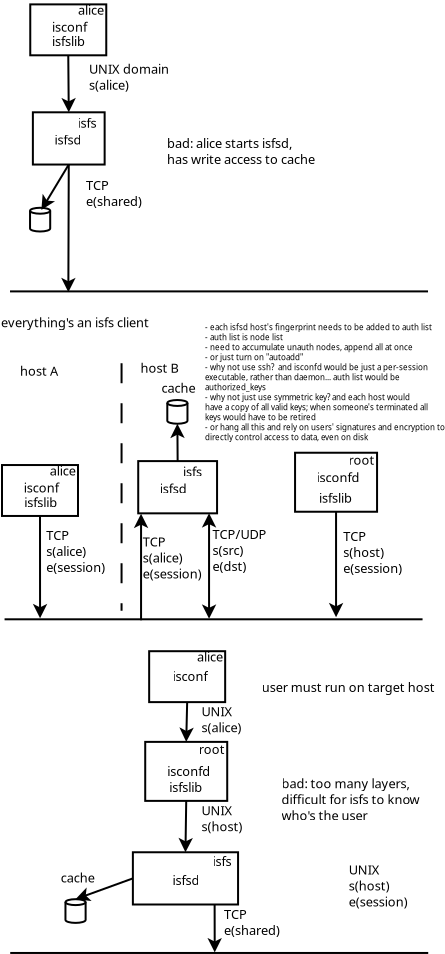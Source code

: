 <?xml version="1.0" encoding="UTF-8"?>
<dia:diagram xmlns:dia="http://www.lysator.liu.se/~alla/dia/">
  <dia:layer name="Background" visible="true">
    <dia:object type="Standard - Line" version="0" id="O0">
      <dia:attribute name="obj_pos">
        <dia:point val="1.373,15.487"/>
      </dia:attribute>
      <dia:attribute name="obj_bb">
        <dia:rectangle val="1.323,15.437;22.323,15.537"/>
      </dia:attribute>
      <dia:attribute name="conn_endpoints">
        <dia:point val="1.373,15.487"/>
        <dia:point val="22.273,15.487"/>
      </dia:attribute>
      <dia:attribute name="numcp">
        <dia:int val="1"/>
      </dia:attribute>
    </dia:object>
    <dia:object type="Network - Storage" version="0" id="O1">
      <dia:attribute name="obj_pos">
        <dia:point val="2.374,11.306"/>
      </dia:attribute>
      <dia:attribute name="obj_bb">
        <dia:rectangle val="2.324,11.256;3.432,13.442"/>
      </dia:attribute>
      <dia:attribute name="elem_corner">
        <dia:point val="2.374,11.306"/>
      </dia:attribute>
      <dia:attribute name="elem_width">
        <dia:real val="1.008"/>
      </dia:attribute>
      <dia:attribute name="elem_height">
        <dia:real val="1.186"/>
      </dia:attribute>
      <dia:attribute name="line_width">
        <dia:real val="0.1"/>
      </dia:attribute>
      <dia:attribute name="line_colour">
        <dia:color val="#000000"/>
      </dia:attribute>
      <dia:attribute name="fill_colour">
        <dia:color val="#ffffff"/>
      </dia:attribute>
      <dia:attribute name="show_background">
        <dia:boolean val="true"/>
      </dia:attribute>
      <dia:attribute name="line_style">
        <dia:enum val="0"/>
        <dia:real val="1"/>
      </dia:attribute>
      <dia:attribute name="text">
        <dia:composite type="text">
          <dia:attribute name="string">
            <dia:string>##</dia:string>
          </dia:attribute>
          <dia:attribute name="font">
            <dia:font family="sans" style="0" name="Helvetica"/>
          </dia:attribute>
          <dia:attribute name="height">
            <dia:real val="0.8"/>
          </dia:attribute>
          <dia:attribute name="pos">
            <dia:point val="2.967,13.142"/>
          </dia:attribute>
          <dia:attribute name="color">
            <dia:color val="#000000"/>
          </dia:attribute>
          <dia:attribute name="alignment">
            <dia:enum val="1"/>
          </dia:attribute>
        </dia:composite>
      </dia:attribute>
      <dia:attribute name="flip_horizontal">
        <dia:boolean val="false"/>
      </dia:attribute>
      <dia:attribute name="flip_vertical">
        <dia:boolean val="false"/>
      </dia:attribute>
    </dia:object>
    <dia:object type="Standard - Line" version="0" id="O2">
      <dia:attribute name="obj_pos">
        <dia:point val="4.31,9.143"/>
      </dia:attribute>
      <dia:attribute name="obj_bb">
        <dia:rectangle val="2.487,9.075;4.378,11.714"/>
      </dia:attribute>
      <dia:attribute name="conn_endpoints">
        <dia:point val="4.31,9.143"/>
        <dia:point val="2.941,11.413"/>
      </dia:attribute>
      <dia:attribute name="numcp">
        <dia:int val="1"/>
      </dia:attribute>
      <dia:attribute name="end_arrow">
        <dia:enum val="22"/>
      </dia:attribute>
      <dia:attribute name="end_arrow_length">
        <dia:real val="0.5"/>
      </dia:attribute>
      <dia:attribute name="end_arrow_width">
        <dia:real val="0.5"/>
      </dia:attribute>
      <dia:connections>
        <dia:connection handle="0" to="O7" connection="6"/>
      </dia:connections>
    </dia:object>
    <dia:object type="Standard - Line" version="0" id="O3">
      <dia:attribute name="obj_pos">
        <dia:point val="4.31,9.143"/>
      </dia:attribute>
      <dia:attribute name="obj_bb">
        <dia:rectangle val="3.788,9.093;4.789,15.578"/>
      </dia:attribute>
      <dia:attribute name="conn_endpoints">
        <dia:point val="4.31,9.143"/>
        <dia:point val="4.289,15.526"/>
      </dia:attribute>
      <dia:attribute name="numcp">
        <dia:int val="1"/>
      </dia:attribute>
      <dia:attribute name="end_arrow">
        <dia:enum val="22"/>
      </dia:attribute>
      <dia:attribute name="end_arrow_length">
        <dia:real val="0.5"/>
      </dia:attribute>
      <dia:attribute name="end_arrow_width">
        <dia:real val="0.5"/>
      </dia:attribute>
      <dia:connections>
        <dia:connection handle="0" to="O7" connection="6"/>
      </dia:connections>
    </dia:object>
    <dia:object type="Standard - Line" version="0" id="O4">
      <dia:attribute name="obj_pos">
        <dia:point val="4.285,3.682"/>
      </dia:attribute>
      <dia:attribute name="obj_bb">
        <dia:rectangle val="3.809,3.632;4.81,6.586"/>
      </dia:attribute>
      <dia:attribute name="conn_endpoints">
        <dia:point val="4.285,3.682"/>
        <dia:point val="4.31,6.532"/>
      </dia:attribute>
      <dia:attribute name="numcp">
        <dia:int val="1"/>
      </dia:attribute>
      <dia:attribute name="end_arrow">
        <dia:enum val="22"/>
      </dia:attribute>
      <dia:attribute name="end_arrow_length">
        <dia:real val="0.5"/>
      </dia:attribute>
      <dia:attribute name="end_arrow_width">
        <dia:real val="0.5"/>
      </dia:attribute>
      <dia:connections>
        <dia:connection handle="0" to="O10" connection="6"/>
        <dia:connection handle="1" to="O7" connection="1"/>
      </dia:connections>
    </dia:object>
    <dia:object type="Standard - Text" version="0" id="O5">
      <dia:attribute name="obj_pos">
        <dia:point val="5.317,4.604"/>
      </dia:attribute>
      <dia:attribute name="obj_bb">
        <dia:rectangle val="5.317,3.954;9.367,5.704"/>
      </dia:attribute>
      <dia:attribute name="text">
        <dia:composite type="text">
          <dia:attribute name="string">
            <dia:string>#UNIX domain
s(alice)#</dia:string>
          </dia:attribute>
          <dia:attribute name="font">
            <dia:font family="sans" style="0" name="Helvetica"/>
          </dia:attribute>
          <dia:attribute name="height">
            <dia:real val="0.8"/>
          </dia:attribute>
          <dia:attribute name="pos">
            <dia:point val="5.317,4.604"/>
          </dia:attribute>
          <dia:attribute name="color">
            <dia:color val="#000000"/>
          </dia:attribute>
          <dia:attribute name="alignment">
            <dia:enum val="0"/>
          </dia:attribute>
        </dia:composite>
      </dia:attribute>
    </dia:object>
    <dia:object type="Standard - Text" version="0" id="O6">
      <dia:attribute name="obj_pos">
        <dia:point val="5.175,10.42"/>
      </dia:attribute>
      <dia:attribute name="obj_bb">
        <dia:rectangle val="5.175,9.77;8.275,11.52"/>
      </dia:attribute>
      <dia:attribute name="text">
        <dia:composite type="text">
          <dia:attribute name="string">
            <dia:string>#TCP
e(shared)#</dia:string>
          </dia:attribute>
          <dia:attribute name="font">
            <dia:font family="sans" style="0" name="Helvetica"/>
          </dia:attribute>
          <dia:attribute name="height">
            <dia:real val="0.8"/>
          </dia:attribute>
          <dia:attribute name="pos">
            <dia:point val="5.175,10.42"/>
          </dia:attribute>
          <dia:attribute name="color">
            <dia:color val="#000000"/>
          </dia:attribute>
          <dia:attribute name="alignment">
            <dia:enum val="0"/>
          </dia:attribute>
        </dia:composite>
      </dia:attribute>
    </dia:object>
    <dia:object type="Standard - Box" version="0" id="O7">
      <dia:attribute name="obj_pos">
        <dia:point val="2.516,6.532"/>
      </dia:attribute>
      <dia:attribute name="obj_bb">
        <dia:rectangle val="2.466,6.482;6.154,9.193"/>
      </dia:attribute>
      <dia:attribute name="elem_corner">
        <dia:point val="2.516,6.532"/>
      </dia:attribute>
      <dia:attribute name="elem_width">
        <dia:real val="3.588"/>
      </dia:attribute>
      <dia:attribute name="elem_height">
        <dia:real val="2.612"/>
      </dia:attribute>
      <dia:attribute name="show_background">
        <dia:boolean val="true"/>
      </dia:attribute>
    </dia:object>
    <dia:object type="Standard - Text" version="0" id="O8">
      <dia:attribute name="obj_pos">
        <dia:point val="3.594,8.148"/>
      </dia:attribute>
      <dia:attribute name="obj_bb">
        <dia:rectangle val="3.594,7.498;5.044,8.448"/>
      </dia:attribute>
      <dia:attribute name="text">
        <dia:composite type="text">
          <dia:attribute name="string">
            <dia:string>#isfsd#</dia:string>
          </dia:attribute>
          <dia:attribute name="font">
            <dia:font family="sans" style="0" name="Helvetica"/>
          </dia:attribute>
          <dia:attribute name="height">
            <dia:real val="0.8"/>
          </dia:attribute>
          <dia:attribute name="pos">
            <dia:point val="3.594,8.148"/>
          </dia:attribute>
          <dia:attribute name="color">
            <dia:color val="#000000"/>
          </dia:attribute>
          <dia:attribute name="alignment">
            <dia:enum val="0"/>
          </dia:attribute>
        </dia:composite>
      </dia:attribute>
    </dia:object>
    <dia:object type="Standard - Text" version="0" id="O9">
      <dia:attribute name="obj_pos">
        <dia:point val="4.75,7.299"/>
      </dia:attribute>
      <dia:attribute name="obj_bb">
        <dia:rectangle val="4.75,6.649;5.8,7.599"/>
      </dia:attribute>
      <dia:attribute name="text">
        <dia:composite type="text">
          <dia:attribute name="string">
            <dia:string>#isfs#</dia:string>
          </dia:attribute>
          <dia:attribute name="font">
            <dia:font family="sans" style="0" name="Helvetica"/>
          </dia:attribute>
          <dia:attribute name="height">
            <dia:real val="0.8"/>
          </dia:attribute>
          <dia:attribute name="pos">
            <dia:point val="4.75,7.299"/>
          </dia:attribute>
          <dia:attribute name="color">
            <dia:color val="#000000"/>
          </dia:attribute>
          <dia:attribute name="alignment">
            <dia:enum val="0"/>
          </dia:attribute>
        </dia:composite>
      </dia:attribute>
    </dia:object>
    <dia:group>
      <dia:object type="Standard - Box" version="0" id="O10">
        <dia:attribute name="obj_pos">
          <dia:point val="2.385,1.136"/>
        </dia:attribute>
        <dia:attribute name="obj_bb">
          <dia:rectangle val="2.335,1.086;6.235,3.732"/>
        </dia:attribute>
        <dia:attribute name="elem_corner">
          <dia:point val="2.385,1.136"/>
        </dia:attribute>
        <dia:attribute name="elem_width">
          <dia:real val="3.8"/>
        </dia:attribute>
        <dia:attribute name="elem_height">
          <dia:real val="2.546"/>
        </dia:attribute>
        <dia:attribute name="show_background">
          <dia:boolean val="true"/>
        </dia:attribute>
      </dia:object>
      <dia:object type="Standard - Text" version="0" id="O11">
        <dia:attribute name="obj_pos">
          <dia:point val="3.477,2.502"/>
        </dia:attribute>
        <dia:attribute name="obj_bb">
          <dia:rectangle val="3.477,1.852;5.277,2.802"/>
        </dia:attribute>
        <dia:attribute name="text">
          <dia:composite type="text">
            <dia:attribute name="string">
              <dia:string>#isconf#</dia:string>
            </dia:attribute>
            <dia:attribute name="font">
              <dia:font family="sans" style="0" name="Helvetica"/>
            </dia:attribute>
            <dia:attribute name="height">
              <dia:real val="0.8"/>
            </dia:attribute>
            <dia:attribute name="pos">
              <dia:point val="3.477,2.502"/>
            </dia:attribute>
            <dia:attribute name="color">
              <dia:color val="#000000"/>
            </dia:attribute>
            <dia:attribute name="alignment">
              <dia:enum val="0"/>
            </dia:attribute>
          </dia:composite>
        </dia:attribute>
      </dia:object>
      <dia:object type="Standard - Text" version="0" id="O12">
        <dia:attribute name="obj_pos">
          <dia:point val="3.473,3.221"/>
        </dia:attribute>
        <dia:attribute name="obj_bb">
          <dia:rectangle val="3.473,2.571;5.223,3.521"/>
        </dia:attribute>
        <dia:attribute name="text">
          <dia:composite type="text">
            <dia:attribute name="string">
              <dia:string>#isfslib#</dia:string>
            </dia:attribute>
            <dia:attribute name="font">
              <dia:font family="sans" style="0" name="Helvetica"/>
            </dia:attribute>
            <dia:attribute name="height">
              <dia:real val="0.8"/>
            </dia:attribute>
            <dia:attribute name="pos">
              <dia:point val="3.473,3.221"/>
            </dia:attribute>
            <dia:attribute name="color">
              <dia:color val="#000000"/>
            </dia:attribute>
            <dia:attribute name="alignment">
              <dia:enum val="0"/>
            </dia:attribute>
          </dia:composite>
        </dia:attribute>
      </dia:object>
      <dia:object type="Standard - Text" version="0" id="O13">
        <dia:attribute name="obj_pos">
          <dia:point val="4.777,1.652"/>
        </dia:attribute>
        <dia:attribute name="obj_bb">
          <dia:rectangle val="4.777,1.002;6.177,1.952"/>
        </dia:attribute>
        <dia:attribute name="text">
          <dia:composite type="text">
            <dia:attribute name="string">
              <dia:string>#alice#</dia:string>
            </dia:attribute>
            <dia:attribute name="font">
              <dia:font family="sans" style="0" name="Helvetica"/>
            </dia:attribute>
            <dia:attribute name="height">
              <dia:real val="0.8"/>
            </dia:attribute>
            <dia:attribute name="pos">
              <dia:point val="4.777,1.652"/>
            </dia:attribute>
            <dia:attribute name="color">
              <dia:color val="#000000"/>
            </dia:attribute>
            <dia:attribute name="alignment">
              <dia:enum val="0"/>
            </dia:attribute>
          </dia:composite>
        </dia:attribute>
      </dia:object>
    </dia:group>
    <dia:object type="Standard - Line" version="0" id="O14">
      <dia:attribute name="obj_pos">
        <dia:point val="1.1,31.882"/>
      </dia:attribute>
      <dia:attribute name="obj_bb">
        <dia:rectangle val="1.05,31.832;22.05,31.932"/>
      </dia:attribute>
      <dia:attribute name="conn_endpoints">
        <dia:point val="1.1,31.882"/>
        <dia:point val="22.0,31.882"/>
      </dia:attribute>
      <dia:attribute name="numcp">
        <dia:int val="1"/>
      </dia:attribute>
    </dia:object>
    <dia:object type="Network - Storage" version="0" id="O15">
      <dia:attribute name="obj_pos">
        <dia:point val="9.237,20.918"/>
      </dia:attribute>
      <dia:attribute name="obj_bb">
        <dia:rectangle val="9.187,20.868;10.295,23.054"/>
      </dia:attribute>
      <dia:attribute name="elem_corner">
        <dia:point val="9.237,20.918"/>
      </dia:attribute>
      <dia:attribute name="elem_width">
        <dia:real val="1.008"/>
      </dia:attribute>
      <dia:attribute name="elem_height">
        <dia:real val="1.186"/>
      </dia:attribute>
      <dia:attribute name="line_width">
        <dia:real val="0.1"/>
      </dia:attribute>
      <dia:attribute name="line_colour">
        <dia:color val="#000000"/>
      </dia:attribute>
      <dia:attribute name="fill_colour">
        <dia:color val="#ffffff"/>
      </dia:attribute>
      <dia:attribute name="show_background">
        <dia:boolean val="true"/>
      </dia:attribute>
      <dia:attribute name="line_style">
        <dia:enum val="0"/>
        <dia:real val="1"/>
      </dia:attribute>
      <dia:attribute name="text">
        <dia:composite type="text">
          <dia:attribute name="string">
            <dia:string>##</dia:string>
          </dia:attribute>
          <dia:attribute name="font">
            <dia:font family="sans" style="0" name="Helvetica"/>
          </dia:attribute>
          <dia:attribute name="height">
            <dia:real val="0.8"/>
          </dia:attribute>
          <dia:attribute name="pos">
            <dia:point val="9.83,22.754"/>
          </dia:attribute>
          <dia:attribute name="color">
            <dia:color val="#000000"/>
          </dia:attribute>
          <dia:attribute name="alignment">
            <dia:enum val="1"/>
          </dia:attribute>
        </dia:composite>
      </dia:attribute>
      <dia:attribute name="flip_horizontal">
        <dia:boolean val="false"/>
      </dia:attribute>
      <dia:attribute name="flip_vertical">
        <dia:boolean val="false"/>
      </dia:attribute>
    </dia:object>
    <dia:object type="Standard - Line" version="0" id="O16">
      <dia:attribute name="obj_pos">
        <dia:point val="9.754,23.972"/>
      </dia:attribute>
      <dia:attribute name="obj_bb">
        <dia:rectangle val="9.24,22.05;10.241,24.023"/>
      </dia:attribute>
      <dia:attribute name="conn_endpoints">
        <dia:point val="9.754,23.972"/>
        <dia:point val="9.741,22.104"/>
      </dia:attribute>
      <dia:attribute name="numcp">
        <dia:int val="1"/>
      </dia:attribute>
      <dia:attribute name="end_arrow">
        <dia:enum val="22"/>
      </dia:attribute>
      <dia:attribute name="end_arrow_length">
        <dia:real val="0.5"/>
      </dia:attribute>
      <dia:attribute name="end_arrow_width">
        <dia:real val="0.5"/>
      </dia:attribute>
      <dia:connections>
        <dia:connection handle="0" to="O21" connection="1"/>
        <dia:connection handle="1" to="O15" connection="1"/>
      </dia:connections>
    </dia:object>
    <dia:object type="Standard - Line" version="0" id="O17">
      <dia:attribute name="obj_pos">
        <dia:point val="11.325,26.579"/>
      </dia:attribute>
      <dia:attribute name="obj_bb">
        <dia:rectangle val="10.825,26.529;11.825,31.904"/>
      </dia:attribute>
      <dia:attribute name="conn_endpoints">
        <dia:point val="11.325,26.579"/>
        <dia:point val="11.325,31.854"/>
      </dia:attribute>
      <dia:attribute name="numcp">
        <dia:int val="1"/>
      </dia:attribute>
      <dia:attribute name="start_arrow">
        <dia:enum val="22"/>
      </dia:attribute>
      <dia:attribute name="start_arrow_length">
        <dia:real val="0.5"/>
      </dia:attribute>
      <dia:attribute name="start_arrow_width">
        <dia:real val="0.5"/>
      </dia:attribute>
      <dia:attribute name="end_arrow">
        <dia:enum val="22"/>
      </dia:attribute>
      <dia:attribute name="end_arrow_length">
        <dia:real val="0.5"/>
      </dia:attribute>
      <dia:attribute name="end_arrow_width">
        <dia:real val="0.5"/>
      </dia:attribute>
    </dia:object>
    <dia:object type="Standard - Line" version="0" id="O18">
      <dia:attribute name="obj_pos">
        <dia:point val="2.872,26.715"/>
      </dia:attribute>
      <dia:attribute name="obj_bb">
        <dia:rectangle val="2.375,26.665;3.375,31.879"/>
      </dia:attribute>
      <dia:attribute name="conn_endpoints">
        <dia:point val="2.872,26.715"/>
        <dia:point val="2.875,31.829"/>
      </dia:attribute>
      <dia:attribute name="numcp">
        <dia:int val="1"/>
      </dia:attribute>
      <dia:attribute name="end_arrow">
        <dia:enum val="22"/>
      </dia:attribute>
      <dia:attribute name="end_arrow_length">
        <dia:real val="0.5"/>
      </dia:attribute>
      <dia:attribute name="end_arrow_width">
        <dia:real val="0.5"/>
      </dia:attribute>
      <dia:connections>
        <dia:connection handle="0" to="O30" connection="6"/>
      </dia:connections>
    </dia:object>
    <dia:object type="Standard - Text" version="0" id="O19">
      <dia:attribute name="obj_pos">
        <dia:point val="3.186,27.921"/>
      </dia:attribute>
      <dia:attribute name="obj_bb">
        <dia:rectangle val="3.186,27.271;6.486,29.821"/>
      </dia:attribute>
      <dia:attribute name="text">
        <dia:composite type="text">
          <dia:attribute name="string">
            <dia:string>#TCP
s(alice)
e(session)#</dia:string>
          </dia:attribute>
          <dia:attribute name="font">
            <dia:font family="sans" style="0" name="Helvetica"/>
          </dia:attribute>
          <dia:attribute name="height">
            <dia:real val="0.8"/>
          </dia:attribute>
          <dia:attribute name="pos">
            <dia:point val="3.186,27.921"/>
          </dia:attribute>
          <dia:attribute name="color">
            <dia:color val="#000000"/>
          </dia:attribute>
          <dia:attribute name="alignment">
            <dia:enum val="0"/>
          </dia:attribute>
        </dia:composite>
      </dia:attribute>
    </dia:object>
    <dia:object type="Standard - Text" version="0" id="O20">
      <dia:attribute name="obj_pos">
        <dia:point val="11.494,27.861"/>
      </dia:attribute>
      <dia:attribute name="obj_bb">
        <dia:rectangle val="11.474,27.191;14.244,29.801"/>
      </dia:attribute>
      <dia:attribute name="text">
        <dia:composite type="text">
          <dia:attribute name="string">
            <dia:string>#TCP/UDP
s(src)
e(dst)#</dia:string>
          </dia:attribute>
          <dia:attribute name="font">
            <dia:font family="sans" style="0" name="Helvetica"/>
          </dia:attribute>
          <dia:attribute name="height">
            <dia:real val="0.8"/>
          </dia:attribute>
          <dia:attribute name="pos">
            <dia:point val="11.494,27.861"/>
          </dia:attribute>
          <dia:attribute name="color">
            <dia:color val="#000000"/>
          </dia:attribute>
          <dia:attribute name="alignment">
            <dia:enum val="0"/>
          </dia:attribute>
        </dia:composite>
      </dia:attribute>
    </dia:object>
    <dia:object type="Standard - Box" version="0" id="O21">
      <dia:attribute name="obj_pos">
        <dia:point val="7.783,23.972"/>
      </dia:attribute>
      <dia:attribute name="obj_bb">
        <dia:rectangle val="7.733,23.922;11.775,26.634"/>
      </dia:attribute>
      <dia:attribute name="elem_corner">
        <dia:point val="7.783,23.972"/>
      </dia:attribute>
      <dia:attribute name="elem_width">
        <dia:real val="3.942"/>
      </dia:attribute>
      <dia:attribute name="elem_height">
        <dia:real val="2.612"/>
      </dia:attribute>
      <dia:attribute name="show_background">
        <dia:boolean val="true"/>
      </dia:attribute>
    </dia:object>
    <dia:object type="Standard - Text" version="0" id="O22">
      <dia:attribute name="obj_pos">
        <dia:point val="8.861,25.589"/>
      </dia:attribute>
      <dia:attribute name="obj_bb">
        <dia:rectangle val="8.861,24.939;10.311,25.889"/>
      </dia:attribute>
      <dia:attribute name="text">
        <dia:composite type="text">
          <dia:attribute name="string">
            <dia:string>#isfsd#</dia:string>
          </dia:attribute>
          <dia:attribute name="font">
            <dia:font family="sans" style="0" name="Helvetica"/>
          </dia:attribute>
          <dia:attribute name="height">
            <dia:real val="0.8"/>
          </dia:attribute>
          <dia:attribute name="pos">
            <dia:point val="8.861,25.589"/>
          </dia:attribute>
          <dia:attribute name="color">
            <dia:color val="#000000"/>
          </dia:attribute>
          <dia:attribute name="alignment">
            <dia:enum val="0"/>
          </dia:attribute>
        </dia:composite>
      </dia:attribute>
    </dia:object>
    <dia:object type="Standard - Text" version="0" id="O23">
      <dia:attribute name="obj_pos">
        <dia:point val="10.017,24.74"/>
      </dia:attribute>
      <dia:attribute name="obj_bb">
        <dia:rectangle val="10.017,24.09;11.067,25.04"/>
      </dia:attribute>
      <dia:attribute name="text">
        <dia:composite type="text">
          <dia:attribute name="string">
            <dia:string>#isfs#</dia:string>
          </dia:attribute>
          <dia:attribute name="font">
            <dia:font family="sans" style="0" name="Helvetica"/>
          </dia:attribute>
          <dia:attribute name="height">
            <dia:real val="0.8"/>
          </dia:attribute>
          <dia:attribute name="pos">
            <dia:point val="10.017,24.74"/>
          </dia:attribute>
          <dia:attribute name="color">
            <dia:color val="#000000"/>
          </dia:attribute>
          <dia:attribute name="alignment">
            <dia:enum val="0"/>
          </dia:attribute>
        </dia:composite>
      </dia:attribute>
    </dia:object>
    <dia:object type="Standard - Text" version="0" id="O24">
      <dia:attribute name="obj_pos">
        <dia:point val="9.218,8.323"/>
      </dia:attribute>
      <dia:attribute name="obj_bb">
        <dia:rectangle val="9.218,7.673;17.318,9.423"/>
      </dia:attribute>
      <dia:attribute name="text">
        <dia:composite type="text">
          <dia:attribute name="string">
            <dia:string>#bad: alice starts isfsd, 
has write access to cache#</dia:string>
          </dia:attribute>
          <dia:attribute name="font">
            <dia:font family="sans" style="0" name="Helvetica"/>
          </dia:attribute>
          <dia:attribute name="height">
            <dia:real val="0.8"/>
          </dia:attribute>
          <dia:attribute name="pos">
            <dia:point val="9.218,8.323"/>
          </dia:attribute>
          <dia:attribute name="color">
            <dia:color val="#000000"/>
          </dia:attribute>
          <dia:attribute name="alignment">
            <dia:enum val="0"/>
          </dia:attribute>
        </dia:composite>
      </dia:attribute>
    </dia:object>
    <dia:object type="Standard - Text" version="0" id="O25">
      <dia:attribute name="obj_pos">
        <dia:point val="0.925,17.279"/>
      </dia:attribute>
      <dia:attribute name="obj_bb">
        <dia:rectangle val="0.925,16.629;8.875,17.579"/>
      </dia:attribute>
      <dia:attribute name="text">
        <dia:composite type="text">
          <dia:attribute name="string">
            <dia:string>#everything's an isfs client#</dia:string>
          </dia:attribute>
          <dia:attribute name="font">
            <dia:font family="sans" style="0" name="Helvetica"/>
          </dia:attribute>
          <dia:attribute name="height">
            <dia:real val="0.8"/>
          </dia:attribute>
          <dia:attribute name="pos">
            <dia:point val="0.925,17.279"/>
          </dia:attribute>
          <dia:attribute name="color">
            <dia:color val="#000000"/>
          </dia:attribute>
          <dia:attribute name="alignment">
            <dia:enum val="0"/>
          </dia:attribute>
        </dia:composite>
      </dia:attribute>
    </dia:object>
    <dia:object type="Standard - Line" version="0" id="O26">
      <dia:attribute name="obj_pos">
        <dia:point val="6.95,19.079"/>
      </dia:attribute>
      <dia:attribute name="obj_bb">
        <dia:rectangle val="6.9,19.029;7.0,31.504"/>
      </dia:attribute>
      <dia:attribute name="conn_endpoints">
        <dia:point val="6.95,19.079"/>
        <dia:point val="6.95,31.454"/>
      </dia:attribute>
      <dia:attribute name="numcp">
        <dia:int val="1"/>
      </dia:attribute>
      <dia:attribute name="line_style">
        <dia:enum val="1"/>
      </dia:attribute>
    </dia:object>
    <dia:object type="Standard - Text" version="0" id="O27">
      <dia:attribute name="obj_pos">
        <dia:point val="1.875,19.704"/>
      </dia:attribute>
      <dia:attribute name="obj_bb">
        <dia:rectangle val="1.875,19.054;3.875,20.004"/>
      </dia:attribute>
      <dia:attribute name="text">
        <dia:composite type="text">
          <dia:attribute name="string">
            <dia:string>#host A#</dia:string>
          </dia:attribute>
          <dia:attribute name="font">
            <dia:font family="sans" style="0" name="Helvetica"/>
          </dia:attribute>
          <dia:attribute name="height">
            <dia:real val="0.8"/>
          </dia:attribute>
          <dia:attribute name="pos">
            <dia:point val="1.875,19.704"/>
          </dia:attribute>
          <dia:attribute name="color">
            <dia:color val="#000000"/>
          </dia:attribute>
          <dia:attribute name="alignment">
            <dia:enum val="0"/>
          </dia:attribute>
        </dia:composite>
      </dia:attribute>
    </dia:object>
    <dia:object type="Standard - Text" version="0" id="O28">
      <dia:attribute name="obj_pos">
        <dia:point val="7.9,19.554"/>
      </dia:attribute>
      <dia:attribute name="obj_bb">
        <dia:rectangle val="7.9,18.904;9.9,19.854"/>
      </dia:attribute>
      <dia:attribute name="text">
        <dia:composite type="text">
          <dia:attribute name="string">
            <dia:string>#host B#</dia:string>
          </dia:attribute>
          <dia:attribute name="font">
            <dia:font family="sans" style="0" name="Helvetica"/>
          </dia:attribute>
          <dia:attribute name="height">
            <dia:real val="0.8"/>
          </dia:attribute>
          <dia:attribute name="pos">
            <dia:point val="7.9,19.554"/>
          </dia:attribute>
          <dia:attribute name="color">
            <dia:color val="#000000"/>
          </dia:attribute>
          <dia:attribute name="alignment">
            <dia:enum val="0"/>
          </dia:attribute>
        </dia:composite>
      </dia:attribute>
    </dia:object>
    <dia:object type="Standard - Text" version="0" id="O29">
      <dia:attribute name="obj_pos">
        <dia:point val="8.95,20.554"/>
      </dia:attribute>
      <dia:attribute name="obj_bb">
        <dia:rectangle val="8.95,19.904;10.75,20.854"/>
      </dia:attribute>
      <dia:attribute name="text">
        <dia:composite type="text">
          <dia:attribute name="string">
            <dia:string>#cache#</dia:string>
          </dia:attribute>
          <dia:attribute name="font">
            <dia:font family="sans" style="0" name="Helvetica"/>
          </dia:attribute>
          <dia:attribute name="height">
            <dia:real val="0.8"/>
          </dia:attribute>
          <dia:attribute name="pos">
            <dia:point val="8.95,20.554"/>
          </dia:attribute>
          <dia:attribute name="color">
            <dia:color val="#000000"/>
          </dia:attribute>
          <dia:attribute name="alignment">
            <dia:enum val="0"/>
          </dia:attribute>
        </dia:composite>
      </dia:attribute>
    </dia:object>
    <dia:group>
      <dia:object type="Standard - Box" version="0" id="O30">
        <dia:attribute name="obj_pos">
          <dia:point val="0.972,24.169"/>
        </dia:attribute>
        <dia:attribute name="obj_bb">
          <dia:rectangle val="0.922,24.119;4.822,26.765"/>
        </dia:attribute>
        <dia:attribute name="elem_corner">
          <dia:point val="0.972,24.169"/>
        </dia:attribute>
        <dia:attribute name="elem_width">
          <dia:real val="3.8"/>
        </dia:attribute>
        <dia:attribute name="elem_height">
          <dia:real val="2.546"/>
        </dia:attribute>
        <dia:attribute name="show_background">
          <dia:boolean val="true"/>
        </dia:attribute>
      </dia:object>
      <dia:object type="Standard - Text" version="0" id="O31">
        <dia:attribute name="obj_pos">
          <dia:point val="2.064,25.536"/>
        </dia:attribute>
        <dia:attribute name="obj_bb">
          <dia:rectangle val="2.064,24.886;3.864,25.836"/>
        </dia:attribute>
        <dia:attribute name="text">
          <dia:composite type="text">
            <dia:attribute name="string">
              <dia:string>#isconf#</dia:string>
            </dia:attribute>
            <dia:attribute name="font">
              <dia:font family="sans" style="0" name="Helvetica"/>
            </dia:attribute>
            <dia:attribute name="height">
              <dia:real val="0.8"/>
            </dia:attribute>
            <dia:attribute name="pos">
              <dia:point val="2.064,25.536"/>
            </dia:attribute>
            <dia:attribute name="color">
              <dia:color val="#000000"/>
            </dia:attribute>
            <dia:attribute name="alignment">
              <dia:enum val="0"/>
            </dia:attribute>
          </dia:composite>
        </dia:attribute>
      </dia:object>
      <dia:object type="Standard - Text" version="0" id="O32">
        <dia:attribute name="obj_pos">
          <dia:point val="2.084,26.279"/>
        </dia:attribute>
        <dia:attribute name="obj_bb">
          <dia:rectangle val="2.084,25.629;3.834,26.579"/>
        </dia:attribute>
        <dia:attribute name="text">
          <dia:composite type="text">
            <dia:attribute name="string">
              <dia:string>#isfslib#</dia:string>
            </dia:attribute>
            <dia:attribute name="font">
              <dia:font family="sans" style="0" name="Helvetica"/>
            </dia:attribute>
            <dia:attribute name="height">
              <dia:real val="0.8"/>
            </dia:attribute>
            <dia:attribute name="pos">
              <dia:point val="2.084,26.279"/>
            </dia:attribute>
            <dia:attribute name="color">
              <dia:color val="#000000"/>
            </dia:attribute>
            <dia:attribute name="alignment">
              <dia:enum val="0"/>
            </dia:attribute>
          </dia:composite>
        </dia:attribute>
      </dia:object>
      <dia:object type="Standard - Text" version="0" id="O33">
        <dia:attribute name="obj_pos">
          <dia:point val="3.364,24.686"/>
        </dia:attribute>
        <dia:attribute name="obj_bb">
          <dia:rectangle val="3.364,24.036;4.764,24.986"/>
        </dia:attribute>
        <dia:attribute name="text">
          <dia:composite type="text">
            <dia:attribute name="string">
              <dia:string>#alice#</dia:string>
            </dia:attribute>
            <dia:attribute name="font">
              <dia:font family="sans" style="0" name="Helvetica"/>
            </dia:attribute>
            <dia:attribute name="height">
              <dia:real val="0.8"/>
            </dia:attribute>
            <dia:attribute name="pos">
              <dia:point val="3.364,24.686"/>
            </dia:attribute>
            <dia:attribute name="color">
              <dia:color val="#000000"/>
            </dia:attribute>
            <dia:attribute name="alignment">
              <dia:enum val="0"/>
            </dia:attribute>
          </dia:composite>
        </dia:attribute>
      </dia:object>
    </dia:group>
    <dia:object type="Standard - Line" version="0" id="O34">
      <dia:attribute name="obj_pos">
        <dia:point val="7.925,31.929"/>
      </dia:attribute>
      <dia:attribute name="obj_bb">
        <dia:rectangle val="7.425,26.554;8.425,31.979"/>
      </dia:attribute>
      <dia:attribute name="conn_endpoints">
        <dia:point val="7.925,31.929"/>
        <dia:point val="7.925,26.604"/>
      </dia:attribute>
      <dia:attribute name="numcp">
        <dia:int val="1"/>
      </dia:attribute>
      <dia:attribute name="end_arrow">
        <dia:enum val="22"/>
      </dia:attribute>
      <dia:attribute name="end_arrow_length">
        <dia:real val="0.5"/>
      </dia:attribute>
      <dia:attribute name="end_arrow_width">
        <dia:real val="0.5"/>
      </dia:attribute>
    </dia:object>
    <dia:object type="Standard - Text" version="0" id="O35">
      <dia:attribute name="obj_pos">
        <dia:point val="8.005,28.236"/>
      </dia:attribute>
      <dia:attribute name="obj_bb">
        <dia:rectangle val="8.005,27.566;11.325,30.176"/>
      </dia:attribute>
      <dia:attribute name="text">
        <dia:composite type="text">
          <dia:attribute name="string">
            <dia:string>#TCP
s(alice)
e(session)#</dia:string>
          </dia:attribute>
          <dia:attribute name="font">
            <dia:font family="sans" style="0" name="Helvetica"/>
          </dia:attribute>
          <dia:attribute name="height">
            <dia:real val="0.8"/>
          </dia:attribute>
          <dia:attribute name="pos">
            <dia:point val="8.005,28.236"/>
          </dia:attribute>
          <dia:attribute name="color">
            <dia:color val="#000000"/>
          </dia:attribute>
          <dia:attribute name="alignment">
            <dia:enum val="0"/>
          </dia:attribute>
        </dia:composite>
      </dia:attribute>
    </dia:object>
    <dia:object type="Standard - Box" version="0" id="O36">
      <dia:attribute name="obj_pos">
        <dia:point val="15.625,23.554"/>
      </dia:attribute>
      <dia:attribute name="obj_bb">
        <dia:rectangle val="15.575,23.504;19.775,26.554"/>
      </dia:attribute>
      <dia:attribute name="elem_corner">
        <dia:point val="15.625,23.554"/>
      </dia:attribute>
      <dia:attribute name="elem_width">
        <dia:real val="4.1"/>
      </dia:attribute>
      <dia:attribute name="elem_height">
        <dia:real val="2.95"/>
      </dia:attribute>
      <dia:attribute name="show_background">
        <dia:boolean val="true"/>
      </dia:attribute>
    </dia:object>
    <dia:object type="Standard - Text" version="0" id="O37">
      <dia:attribute name="obj_pos">
        <dia:point val="18.3,24.154"/>
      </dia:attribute>
      <dia:attribute name="obj_bb">
        <dia:rectangle val="18.3,23.484;19.62,24.494"/>
      </dia:attribute>
      <dia:attribute name="text">
        <dia:composite type="text">
          <dia:attribute name="string">
            <dia:string>#root#</dia:string>
          </dia:attribute>
          <dia:attribute name="font">
            <dia:font family="sans" style="0" name="Helvetica"/>
          </dia:attribute>
          <dia:attribute name="height">
            <dia:real val="0.8"/>
          </dia:attribute>
          <dia:attribute name="pos">
            <dia:point val="18.3,24.154"/>
          </dia:attribute>
          <dia:attribute name="color">
            <dia:color val="#000000"/>
          </dia:attribute>
          <dia:attribute name="alignment">
            <dia:enum val="0"/>
          </dia:attribute>
        </dia:composite>
      </dia:attribute>
    </dia:object>
    <dia:object type="Standard - Text" version="0" id="O38">
      <dia:attribute name="obj_pos">
        <dia:point val="16.7,25.029"/>
      </dia:attribute>
      <dia:attribute name="obj_bb">
        <dia:rectangle val="16.7,24.379;18.9,25.329"/>
      </dia:attribute>
      <dia:attribute name="text">
        <dia:composite type="text">
          <dia:attribute name="string">
            <dia:string>#isconfd#</dia:string>
          </dia:attribute>
          <dia:attribute name="font">
            <dia:font family="sans" style="0" name="Helvetica"/>
          </dia:attribute>
          <dia:attribute name="height">
            <dia:real val="0.8"/>
          </dia:attribute>
          <dia:attribute name="pos">
            <dia:point val="16.7,25.029"/>
          </dia:attribute>
          <dia:attribute name="color">
            <dia:color val="#000000"/>
          </dia:attribute>
          <dia:attribute name="alignment">
            <dia:enum val="0"/>
          </dia:attribute>
        </dia:composite>
      </dia:attribute>
    </dia:object>
    <dia:object type="Standard - Text" version="0" id="O39">
      <dia:attribute name="obj_pos">
        <dia:point val="16.825,26.054"/>
      </dia:attribute>
      <dia:attribute name="obj_bb">
        <dia:rectangle val="16.825,25.404;18.575,26.354"/>
      </dia:attribute>
      <dia:attribute name="text">
        <dia:composite type="text">
          <dia:attribute name="string">
            <dia:string>#isfslib#</dia:string>
          </dia:attribute>
          <dia:attribute name="font">
            <dia:font family="sans" style="0" name="Helvetica"/>
          </dia:attribute>
          <dia:attribute name="height">
            <dia:real val="0.8"/>
          </dia:attribute>
          <dia:attribute name="pos">
            <dia:point val="16.825,26.054"/>
          </dia:attribute>
          <dia:attribute name="color">
            <dia:color val="#000000"/>
          </dia:attribute>
          <dia:attribute name="alignment">
            <dia:enum val="0"/>
          </dia:attribute>
        </dia:composite>
      </dia:attribute>
    </dia:object>
    <dia:object type="Standard - Text" version="0" id="O40">
      <dia:attribute name="obj_pos">
        <dia:point val="18.03,27.961"/>
      </dia:attribute>
      <dia:attribute name="obj_bb">
        <dia:rectangle val="18.03,27.311;21.33,29.861"/>
      </dia:attribute>
      <dia:attribute name="text">
        <dia:composite type="text">
          <dia:attribute name="string">
            <dia:string>#TCP
s(host)
e(session)#</dia:string>
          </dia:attribute>
          <dia:attribute name="font">
            <dia:font family="sans" style="0" name="Helvetica"/>
          </dia:attribute>
          <dia:attribute name="height">
            <dia:real val="0.8"/>
          </dia:attribute>
          <dia:attribute name="pos">
            <dia:point val="18.03,27.961"/>
          </dia:attribute>
          <dia:attribute name="color">
            <dia:color val="#000000"/>
          </dia:attribute>
          <dia:attribute name="alignment">
            <dia:enum val="0"/>
          </dia:attribute>
        </dia:composite>
      </dia:attribute>
    </dia:object>
    <dia:object type="Standard - Line" version="0" id="O41">
      <dia:attribute name="obj_pos">
        <dia:point val="17.675,26.504"/>
      </dia:attribute>
      <dia:attribute name="obj_bb">
        <dia:rectangle val="17.175,26.454;18.175,31.829"/>
      </dia:attribute>
      <dia:attribute name="conn_endpoints">
        <dia:point val="17.675,26.504"/>
        <dia:point val="17.675,31.779"/>
      </dia:attribute>
      <dia:attribute name="numcp">
        <dia:int val="1"/>
      </dia:attribute>
      <dia:attribute name="end_arrow">
        <dia:enum val="22"/>
      </dia:attribute>
      <dia:attribute name="end_arrow_length">
        <dia:real val="0.5"/>
      </dia:attribute>
      <dia:attribute name="end_arrow_width">
        <dia:real val="0.5"/>
      </dia:attribute>
      <dia:connections>
        <dia:connection handle="0" to="O36" connection="6"/>
      </dia:connections>
    </dia:object>
    <dia:object type="Standard - Line" version="0" id="O42">
      <dia:attribute name="obj_pos">
        <dia:point val="1.383,48.565"/>
      </dia:attribute>
      <dia:attribute name="obj_bb">
        <dia:rectangle val="1.333,48.515;22.333,48.615"/>
      </dia:attribute>
      <dia:attribute name="conn_endpoints">
        <dia:point val="1.383,48.565"/>
        <dia:point val="22.283,48.565"/>
      </dia:attribute>
      <dia:attribute name="numcp">
        <dia:int val="1"/>
      </dia:attribute>
    </dia:object>
    <dia:object type="Network - Storage" version="0" id="O43">
      <dia:attribute name="obj_pos">
        <dia:point val="4.145,45.876"/>
      </dia:attribute>
      <dia:attribute name="obj_bb">
        <dia:rectangle val="4.095,45.826;5.203,48.011"/>
      </dia:attribute>
      <dia:attribute name="elem_corner">
        <dia:point val="4.145,45.876"/>
      </dia:attribute>
      <dia:attribute name="elem_width">
        <dia:real val="1.008"/>
      </dia:attribute>
      <dia:attribute name="elem_height">
        <dia:real val="1.186"/>
      </dia:attribute>
      <dia:attribute name="line_width">
        <dia:real val="0.1"/>
      </dia:attribute>
      <dia:attribute name="line_colour">
        <dia:color val="#000000"/>
      </dia:attribute>
      <dia:attribute name="fill_colour">
        <dia:color val="#ffffff"/>
      </dia:attribute>
      <dia:attribute name="show_background">
        <dia:boolean val="true"/>
      </dia:attribute>
      <dia:attribute name="line_style">
        <dia:enum val="0"/>
        <dia:real val="1"/>
      </dia:attribute>
      <dia:attribute name="text">
        <dia:composite type="text">
          <dia:attribute name="string">
            <dia:string>##</dia:string>
          </dia:attribute>
          <dia:attribute name="font">
            <dia:font family="sans" style="0" name="Helvetica"/>
          </dia:attribute>
          <dia:attribute name="height">
            <dia:real val="0.8"/>
          </dia:attribute>
          <dia:attribute name="pos">
            <dia:point val="4.738,47.711"/>
          </dia:attribute>
          <dia:attribute name="color">
            <dia:color val="#000000"/>
          </dia:attribute>
          <dia:attribute name="alignment">
            <dia:enum val="1"/>
          </dia:attribute>
        </dia:composite>
      </dia:attribute>
      <dia:attribute name="flip_horizontal">
        <dia:boolean val="false"/>
      </dia:attribute>
      <dia:attribute name="flip_vertical">
        <dia:boolean val="false"/>
      </dia:attribute>
    </dia:object>
    <dia:object type="Standard - Line" version="0" id="O44">
      <dia:attribute name="obj_pos">
        <dia:point val="7.516,44.836"/>
      </dia:attribute>
      <dia:attribute name="obj_bb">
        <dia:rectangle val="4.431,44.772;7.58,46.363"/>
      </dia:attribute>
      <dia:attribute name="conn_endpoints">
        <dia:point val="7.516,44.836"/>
        <dia:point val="4.649,45.876"/>
      </dia:attribute>
      <dia:attribute name="numcp">
        <dia:int val="1"/>
      </dia:attribute>
      <dia:attribute name="end_arrow">
        <dia:enum val="22"/>
      </dia:attribute>
      <dia:attribute name="end_arrow_length">
        <dia:real val="0.5"/>
      </dia:attribute>
      <dia:attribute name="end_arrow_width">
        <dia:real val="0.5"/>
      </dia:attribute>
      <dia:connections>
        <dia:connection handle="0" to="O49" connection="3"/>
        <dia:connection handle="1" to="O43" connection="0"/>
      </dia:connections>
    </dia:object>
    <dia:object type="Standard - Line" version="0" id="O45">
      <dia:attribute name="obj_pos">
        <dia:point val="11.6,44.579"/>
      </dia:attribute>
      <dia:attribute name="obj_bb">
        <dia:rectangle val="11.108,44.529;12.108,48.587"/>
      </dia:attribute>
      <dia:attribute name="conn_endpoints">
        <dia:point val="11.6,44.579"/>
        <dia:point val="11.608,48.536"/>
      </dia:attribute>
      <dia:attribute name="numcp">
        <dia:int val="1"/>
      </dia:attribute>
      <dia:attribute name="end_arrow">
        <dia:enum val="22"/>
      </dia:attribute>
      <dia:attribute name="end_arrow_length">
        <dia:real val="0.5"/>
      </dia:attribute>
      <dia:attribute name="end_arrow_width">
        <dia:real val="0.5"/>
      </dia:attribute>
    </dia:object>
    <dia:object type="Standard - Line" version="0" id="O46">
      <dia:attribute name="obj_pos">
        <dia:point val="10.23,36.023"/>
      </dia:attribute>
      <dia:attribute name="obj_bb">
        <dia:rectangle val="9.682,35.972;10.684,38.073"/>
      </dia:attribute>
      <dia:attribute name="conn_endpoints">
        <dia:point val="10.23,36.023"/>
        <dia:point val="10.183,38.011"/>
      </dia:attribute>
      <dia:attribute name="numcp">
        <dia:int val="1"/>
      </dia:attribute>
      <dia:attribute name="end_arrow">
        <dia:enum val="22"/>
      </dia:attribute>
      <dia:attribute name="end_arrow_length">
        <dia:real val="0.5"/>
      </dia:attribute>
      <dia:attribute name="end_arrow_width">
        <dia:real val="0.5"/>
      </dia:attribute>
      <dia:connections>
        <dia:connection handle="0" to="O60" connection="6"/>
        <dia:connection handle="1" to="O56" connection="1"/>
      </dia:connections>
    </dia:object>
    <dia:object type="Standard - Text" version="0" id="O47">
      <dia:attribute name="obj_pos">
        <dia:point val="10.944,36.729"/>
      </dia:attribute>
      <dia:attribute name="obj_bb">
        <dia:rectangle val="10.944,36.079;13.194,37.829"/>
      </dia:attribute>
      <dia:attribute name="text">
        <dia:composite type="text">
          <dia:attribute name="string">
            <dia:string>#UNIX
s(alice)#</dia:string>
          </dia:attribute>
          <dia:attribute name="font">
            <dia:font family="sans" style="0" name="Helvetica"/>
          </dia:attribute>
          <dia:attribute name="height">
            <dia:real val="0.8"/>
          </dia:attribute>
          <dia:attribute name="pos">
            <dia:point val="10.944,36.729"/>
          </dia:attribute>
          <dia:attribute name="color">
            <dia:color val="#000000"/>
          </dia:attribute>
          <dia:attribute name="alignment">
            <dia:enum val="0"/>
          </dia:attribute>
        </dia:composite>
      </dia:attribute>
    </dia:object>
    <dia:object type="Standard - Text" version="0" id="O48">
      <dia:attribute name="obj_pos">
        <dia:point val="12.077,46.868"/>
      </dia:attribute>
      <dia:attribute name="obj_bb">
        <dia:rectangle val="12.077,46.218;15.177,47.968"/>
      </dia:attribute>
      <dia:attribute name="text">
        <dia:composite type="text">
          <dia:attribute name="string">
            <dia:string>#TCP
e(shared)#</dia:string>
          </dia:attribute>
          <dia:attribute name="font">
            <dia:font family="sans" style="0" name="Helvetica"/>
          </dia:attribute>
          <dia:attribute name="height">
            <dia:real val="0.8"/>
          </dia:attribute>
          <dia:attribute name="pos">
            <dia:point val="12.077,46.868"/>
          </dia:attribute>
          <dia:attribute name="color">
            <dia:color val="#000000"/>
          </dia:attribute>
          <dia:attribute name="alignment">
            <dia:enum val="0"/>
          </dia:attribute>
        </dia:composite>
      </dia:attribute>
    </dia:object>
    <dia:object type="Standard - Box" version="0" id="O49">
      <dia:attribute name="obj_pos">
        <dia:point val="7.516,43.53"/>
      </dia:attribute>
      <dia:attribute name="obj_bb">
        <dia:rectangle val="7.466,43.48;12.825,46.191"/>
      </dia:attribute>
      <dia:attribute name="elem_corner">
        <dia:point val="7.516,43.53"/>
      </dia:attribute>
      <dia:attribute name="elem_width">
        <dia:real val="5.259"/>
      </dia:attribute>
      <dia:attribute name="elem_height">
        <dia:real val="2.612"/>
      </dia:attribute>
      <dia:attribute name="show_background">
        <dia:boolean val="true"/>
      </dia:attribute>
    </dia:object>
    <dia:object type="Standard - Text" version="0" id="O50">
      <dia:attribute name="obj_pos">
        <dia:point val="9.494,45.171"/>
      </dia:attribute>
      <dia:attribute name="obj_bb">
        <dia:rectangle val="9.494,44.521;10.944,45.471"/>
      </dia:attribute>
      <dia:attribute name="text">
        <dia:composite type="text">
          <dia:attribute name="string">
            <dia:string>#isfsd#</dia:string>
          </dia:attribute>
          <dia:attribute name="font">
            <dia:font family="sans" style="0" name="Helvetica"/>
          </dia:attribute>
          <dia:attribute name="height">
            <dia:real val="0.8"/>
          </dia:attribute>
          <dia:attribute name="pos">
            <dia:point val="9.494,45.171"/>
          </dia:attribute>
          <dia:attribute name="color">
            <dia:color val="#000000"/>
          </dia:attribute>
          <dia:attribute name="alignment">
            <dia:enum val="0"/>
          </dia:attribute>
        </dia:composite>
      </dia:attribute>
    </dia:object>
    <dia:object type="Standard - Text" version="0" id="O51">
      <dia:attribute name="obj_pos">
        <dia:point val="11.5,44.222"/>
      </dia:attribute>
      <dia:attribute name="obj_bb">
        <dia:rectangle val="11.5,43.572;12.55,44.523"/>
      </dia:attribute>
      <dia:attribute name="text">
        <dia:composite type="text">
          <dia:attribute name="string">
            <dia:string>#isfs#</dia:string>
          </dia:attribute>
          <dia:attribute name="font">
            <dia:font family="sans" style="0" name="Helvetica"/>
          </dia:attribute>
          <dia:attribute name="height">
            <dia:real val="0.8"/>
          </dia:attribute>
          <dia:attribute name="pos">
            <dia:point val="11.5,44.222"/>
          </dia:attribute>
          <dia:attribute name="color">
            <dia:color val="#000000"/>
          </dia:attribute>
          <dia:attribute name="alignment">
            <dia:enum val="0"/>
          </dia:attribute>
        </dia:composite>
      </dia:attribute>
    </dia:object>
    <dia:object type="Standard - Text" version="0" id="O52">
      <dia:attribute name="obj_pos">
        <dia:point val="13.958,35.511"/>
      </dia:attribute>
      <dia:attribute name="obj_bb">
        <dia:rectangle val="13.958,34.861;23.108,35.811"/>
      </dia:attribute>
      <dia:attribute name="text">
        <dia:composite type="text">
          <dia:attribute name="string">
            <dia:string>#user must run on target host#</dia:string>
          </dia:attribute>
          <dia:attribute name="font">
            <dia:font family="sans" style="0" name="Helvetica"/>
          </dia:attribute>
          <dia:attribute name="height">
            <dia:real val="0.8"/>
          </dia:attribute>
          <dia:attribute name="pos">
            <dia:point val="13.958,35.511"/>
          </dia:attribute>
          <dia:attribute name="color">
            <dia:color val="#000000"/>
          </dia:attribute>
          <dia:attribute name="alignment">
            <dia:enum val="0"/>
          </dia:attribute>
        </dia:composite>
      </dia:attribute>
    </dia:object>
    <dia:object type="Standard - Text" version="0" id="O53">
      <dia:attribute name="obj_pos">
        <dia:point val="3.908,45.036"/>
      </dia:attribute>
      <dia:attribute name="obj_bb">
        <dia:rectangle val="3.908,44.386;5.708,45.336"/>
      </dia:attribute>
      <dia:attribute name="text">
        <dia:composite type="text">
          <dia:attribute name="string">
            <dia:string>#cache#</dia:string>
          </dia:attribute>
          <dia:attribute name="font">
            <dia:font family="sans" style="0" name="Helvetica"/>
          </dia:attribute>
          <dia:attribute name="height">
            <dia:real val="0.8"/>
          </dia:attribute>
          <dia:attribute name="pos">
            <dia:point val="3.908,45.036"/>
          </dia:attribute>
          <dia:attribute name="color">
            <dia:color val="#000000"/>
          </dia:attribute>
          <dia:attribute name="alignment">
            <dia:enum val="0"/>
          </dia:attribute>
        </dia:composite>
      </dia:attribute>
    </dia:object>
    <dia:object type="Standard - Text" version="0" id="O54">
      <dia:attribute name="obj_pos">
        <dia:point val="18.313,44.644"/>
      </dia:attribute>
      <dia:attribute name="obj_bb">
        <dia:rectangle val="18.313,43.994;21.613,46.544"/>
      </dia:attribute>
      <dia:attribute name="text">
        <dia:composite type="text">
          <dia:attribute name="string">
            <dia:string>#UNIX
s(host)
e(session)#</dia:string>
          </dia:attribute>
          <dia:attribute name="font">
            <dia:font family="sans" style="0" name="Helvetica"/>
          </dia:attribute>
          <dia:attribute name="height">
            <dia:real val="0.8"/>
          </dia:attribute>
          <dia:attribute name="pos">
            <dia:point val="18.313,44.644"/>
          </dia:attribute>
          <dia:attribute name="color">
            <dia:color val="#000000"/>
          </dia:attribute>
          <dia:attribute name="alignment">
            <dia:enum val="0"/>
          </dia:attribute>
        </dia:composite>
      </dia:attribute>
    </dia:object>
    <dia:object type="Standard - Line" version="0" id="O55">
      <dia:attribute name="obj_pos">
        <dia:point val="10.183,40.961"/>
      </dia:attribute>
      <dia:attribute name="obj_bb">
        <dia:rectangle val="9.645,40.91;10.646,43.587"/>
      </dia:attribute>
      <dia:attribute name="conn_endpoints">
        <dia:point val="10.183,40.961"/>
        <dia:point val="10.145,43.53"/>
      </dia:attribute>
      <dia:attribute name="numcp">
        <dia:int val="1"/>
      </dia:attribute>
      <dia:attribute name="end_arrow">
        <dia:enum val="22"/>
      </dia:attribute>
      <dia:attribute name="end_arrow_length">
        <dia:real val="0.5"/>
      </dia:attribute>
      <dia:attribute name="end_arrow_width">
        <dia:real val="0.5"/>
      </dia:attribute>
      <dia:connections>
        <dia:connection handle="0" to="O56" connection="6"/>
        <dia:connection handle="1" to="O49" connection="1"/>
      </dia:connections>
    </dia:object>
    <dia:group>
      <dia:object type="Standard - Box" version="0" id="O56">
        <dia:attribute name="obj_pos">
          <dia:point val="8.133,38.011"/>
        </dia:attribute>
        <dia:attribute name="obj_bb">
          <dia:rectangle val="8.083,37.961;12.283,41.011"/>
        </dia:attribute>
        <dia:attribute name="elem_corner">
          <dia:point val="8.133,38.011"/>
        </dia:attribute>
        <dia:attribute name="elem_width">
          <dia:real val="4.1"/>
        </dia:attribute>
        <dia:attribute name="elem_height">
          <dia:real val="2.95"/>
        </dia:attribute>
        <dia:attribute name="show_background">
          <dia:boolean val="true"/>
        </dia:attribute>
      </dia:object>
      <dia:object type="Standard - Text" version="0" id="O57">
        <dia:attribute name="obj_pos">
          <dia:point val="10.808,38.611"/>
        </dia:attribute>
        <dia:attribute name="obj_bb">
          <dia:rectangle val="10.808,37.961;12.108,38.911"/>
        </dia:attribute>
        <dia:attribute name="text">
          <dia:composite type="text">
            <dia:attribute name="string">
              <dia:string>#root#</dia:string>
            </dia:attribute>
            <dia:attribute name="font">
              <dia:font family="sans" style="0" name="Helvetica"/>
            </dia:attribute>
            <dia:attribute name="height">
              <dia:real val="0.8"/>
            </dia:attribute>
            <dia:attribute name="pos">
              <dia:point val="10.808,38.611"/>
            </dia:attribute>
            <dia:attribute name="color">
              <dia:color val="#000000"/>
            </dia:attribute>
            <dia:attribute name="alignment">
              <dia:enum val="0"/>
            </dia:attribute>
          </dia:composite>
        </dia:attribute>
      </dia:object>
      <dia:object type="Standard - Text" version="0" id="O58">
        <dia:attribute name="obj_pos">
          <dia:point val="9.233,39.711"/>
        </dia:attribute>
        <dia:attribute name="obj_bb">
          <dia:rectangle val="9.233,39.061;11.433,40.011"/>
        </dia:attribute>
        <dia:attribute name="text">
          <dia:composite type="text">
            <dia:attribute name="string">
              <dia:string>#isconfd#</dia:string>
            </dia:attribute>
            <dia:attribute name="font">
              <dia:font family="sans" style="0" name="Helvetica"/>
            </dia:attribute>
            <dia:attribute name="height">
              <dia:real val="0.8"/>
            </dia:attribute>
            <dia:attribute name="pos">
              <dia:point val="9.233,39.711"/>
            </dia:attribute>
            <dia:attribute name="color">
              <dia:color val="#000000"/>
            </dia:attribute>
            <dia:attribute name="alignment">
              <dia:enum val="0"/>
            </dia:attribute>
          </dia:composite>
        </dia:attribute>
      </dia:object>
      <dia:object type="Standard - Text" version="0" id="O59">
        <dia:attribute name="obj_pos">
          <dia:point val="9.333,40.511"/>
        </dia:attribute>
        <dia:attribute name="obj_bb">
          <dia:rectangle val="9.333,39.861;11.083,40.811"/>
        </dia:attribute>
        <dia:attribute name="text">
          <dia:composite type="text">
            <dia:attribute name="string">
              <dia:string>#isfslib#</dia:string>
            </dia:attribute>
            <dia:attribute name="font">
              <dia:font family="sans" style="0" name="Helvetica"/>
            </dia:attribute>
            <dia:attribute name="height">
              <dia:real val="0.8"/>
            </dia:attribute>
            <dia:attribute name="pos">
              <dia:point val="9.333,40.511"/>
            </dia:attribute>
            <dia:attribute name="color">
              <dia:color val="#000000"/>
            </dia:attribute>
            <dia:attribute name="alignment">
              <dia:enum val="0"/>
            </dia:attribute>
          </dia:composite>
        </dia:attribute>
      </dia:object>
    </dia:group>
    <dia:group>
      <dia:object type="Standard - Box" version="0" id="O60">
        <dia:attribute name="obj_pos">
          <dia:point val="8.33,33.477"/>
        </dia:attribute>
        <dia:attribute name="obj_bb">
          <dia:rectangle val="8.28,33.427;12.18,36.073"/>
        </dia:attribute>
        <dia:attribute name="elem_corner">
          <dia:point val="8.33,33.477"/>
        </dia:attribute>
        <dia:attribute name="elem_width">
          <dia:real val="3.8"/>
        </dia:attribute>
        <dia:attribute name="elem_height">
          <dia:real val="2.546"/>
        </dia:attribute>
        <dia:attribute name="show_background">
          <dia:boolean val="true"/>
        </dia:attribute>
      </dia:object>
      <dia:object type="Standard - Text" version="0" id="O61">
        <dia:attribute name="obj_pos">
          <dia:point val="9.497,34.968"/>
        </dia:attribute>
        <dia:attribute name="obj_bb">
          <dia:rectangle val="9.497,34.318;11.297,35.268"/>
        </dia:attribute>
        <dia:attribute name="text">
          <dia:composite type="text">
            <dia:attribute name="string">
              <dia:string>#isconf#</dia:string>
            </dia:attribute>
            <dia:attribute name="font">
              <dia:font family="sans" style="0" name="Helvetica"/>
            </dia:attribute>
            <dia:attribute name="height">
              <dia:real val="0.8"/>
            </dia:attribute>
            <dia:attribute name="pos">
              <dia:point val="9.497,34.968"/>
            </dia:attribute>
            <dia:attribute name="color">
              <dia:color val="#000000"/>
            </dia:attribute>
            <dia:attribute name="alignment">
              <dia:enum val="0"/>
            </dia:attribute>
          </dia:composite>
        </dia:attribute>
      </dia:object>
      <dia:object type="Standard - Text" version="0" id="O62">
        <dia:attribute name="obj_pos">
          <dia:point val="10.722,33.993"/>
        </dia:attribute>
        <dia:attribute name="obj_bb">
          <dia:rectangle val="10.722,33.343;12.122,34.293"/>
        </dia:attribute>
        <dia:attribute name="text">
          <dia:composite type="text">
            <dia:attribute name="string">
              <dia:string>#alice#</dia:string>
            </dia:attribute>
            <dia:attribute name="font">
              <dia:font family="sans" style="0" name="Helvetica"/>
            </dia:attribute>
            <dia:attribute name="height">
              <dia:real val="0.8"/>
            </dia:attribute>
            <dia:attribute name="pos">
              <dia:point val="10.722,33.993"/>
            </dia:attribute>
            <dia:attribute name="color">
              <dia:color val="#000000"/>
            </dia:attribute>
            <dia:attribute name="alignment">
              <dia:enum val="0"/>
            </dia:attribute>
          </dia:composite>
        </dia:attribute>
      </dia:object>
    </dia:group>
    <dia:object type="Standard - Text" version="0" id="O63">
      <dia:attribute name="obj_pos">
        <dia:point val="10.95,41.679"/>
      </dia:attribute>
      <dia:attribute name="obj_bb">
        <dia:rectangle val="10.95,41.029;13.2,42.779"/>
      </dia:attribute>
      <dia:attribute name="text">
        <dia:composite type="text">
          <dia:attribute name="string">
            <dia:string>#UNIX
s(host)#</dia:string>
          </dia:attribute>
          <dia:attribute name="font">
            <dia:font family="sans" style="0" name="Helvetica"/>
          </dia:attribute>
          <dia:attribute name="height">
            <dia:real val="0.8"/>
          </dia:attribute>
          <dia:attribute name="pos">
            <dia:point val="10.95,41.679"/>
          </dia:attribute>
          <dia:attribute name="color">
            <dia:color val="#000000"/>
          </dia:attribute>
          <dia:attribute name="alignment">
            <dia:enum val="0"/>
          </dia:attribute>
        </dia:composite>
      </dia:attribute>
    </dia:object>
    <dia:object type="Standard - Text" version="0" id="O64">
      <dia:attribute name="obj_pos">
        <dia:point val="14.95,40.329"/>
      </dia:attribute>
      <dia:attribute name="obj_bb">
        <dia:rectangle val="14.95,39.679;22.2,42.229"/>
      </dia:attribute>
      <dia:attribute name="text">
        <dia:composite type="text">
          <dia:attribute name="string">
            <dia:string>#bad: too many layers,
difficult for isfs to know
who's the user#</dia:string>
          </dia:attribute>
          <dia:attribute name="font">
            <dia:font family="sans" style="0" name="Helvetica"/>
          </dia:attribute>
          <dia:attribute name="height">
            <dia:real val="0.8"/>
          </dia:attribute>
          <dia:attribute name="pos">
            <dia:point val="14.95,40.329"/>
          </dia:attribute>
          <dia:attribute name="color">
            <dia:color val="#000000"/>
          </dia:attribute>
          <dia:attribute name="alignment">
            <dia:enum val="0"/>
          </dia:attribute>
        </dia:composite>
      </dia:attribute>
    </dia:object>
    <dia:object type="Standard - Text" version="0" id="O65">
      <dia:attribute name="obj_pos">
        <dia:point val="11.125,17.424"/>
      </dia:attribute>
      <dia:attribute name="obj_bb">
        <dia:rectangle val="11.125,17.012;22.519,23.149"/>
      </dia:attribute>
      <dia:attribute name="text">
        <dia:composite type="text">
          <dia:attribute name="string">
            <dia:string>#- each isfsd host's fingerprint needs to be added to auth list
- auth list is node list
- need to accumulate unauth nodes, append all at once
- or just turn on "autoadd"
- why not use ssh?  and isconfd would be just a per-session 
executable, rather than daemon... auth list would be 
authorized_keys
- why not just use symmetric key? and each host would
have a copy of all valid keys; when someone's terminated all
keys would have to be retired
- or hang all this and rely on users' signatures and encryption to
directly control access to data, even on disk#</dia:string>
          </dia:attribute>
          <dia:attribute name="font">
            <dia:font family="sans" style="0" name="Helvetica"/>
          </dia:attribute>
          <dia:attribute name="height">
            <dia:real val="0.5"/>
          </dia:attribute>
          <dia:attribute name="pos">
            <dia:point val="11.125,17.424"/>
          </dia:attribute>
          <dia:attribute name="color">
            <dia:color val="#000000"/>
          </dia:attribute>
          <dia:attribute name="alignment">
            <dia:enum val="0"/>
          </dia:attribute>
        </dia:composite>
      </dia:attribute>
    </dia:object>
  </dia:layer>
</dia:diagram>
